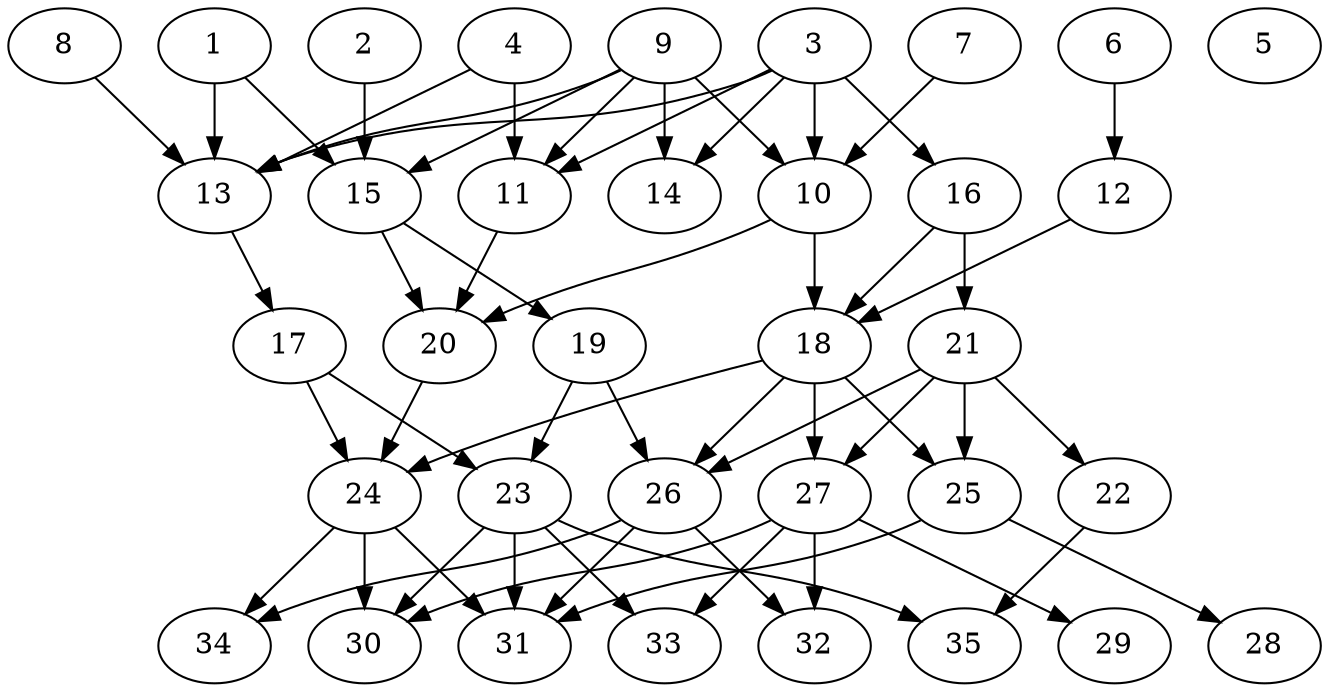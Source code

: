 // DAG (tier=2-normal, mode=data, n=35, ccr=0.412, fat=0.588, density=0.557, regular=0.526, jump=0.166, mindata=2097152, maxdata=16777216)
// DAG automatically generated by daggen at Sun Aug 24 16:33:34 2025
// /home/ermia/Project/Environments/daggen/bin/daggen --dot --ccr 0.412 --fat 0.588 --regular 0.526 --density 0.557 --jump 0.166 --mindata 2097152 --maxdata 16777216 -n 35 
digraph G {
  1 [size="6104940413101224", alpha="0.13", expect_size="3052470206550612"]
  1 -> 13 [size ="110109950738432"]
  1 -> 15 [size ="110109950738432"]
  2 [size="39002889757045504", alpha="0.14", expect_size="19501444878522752"]
  2 -> 15 [size ="48721874124800"]
  3 [size="871496168647161806848", alpha="0.01", expect_size="435748084323580903424"]
  3 -> 10 [size ="729906069635072"]
  3 -> 11 [size ="729906069635072"]
  3 -> 13 [size ="729906069635072"]
  3 -> 14 [size ="729906069635072"]
  3 -> 16 [size ="729906069635072"]
  4 [size="50376311368053064", alpha="0.06", expect_size="25188155684026532"]
  4 -> 11 [size ="1463846489292800"]
  4 -> 13 [size ="1463846489292800"]
  5 [size="541062847747091392", alpha="0.05", expect_size="270531423873545696"]
  6 [size="36375522069519200", alpha="0.07", expect_size="18187761034759600"]
  6 -> 12 [size ="2057973585149952"]
  7 [size="2258270560382584", alpha="0.12", expect_size="1129135280191292"]
  7 -> 10 [size ="231387202322432"]
  8 [size="339324903747037184", alpha="0.07", expect_size="169662451873518592"]
  8 -> 13 [size ="261471980224512"]
  9 [size="441035694335222592", alpha="0.05", expect_size="220517847167611296"]
  9 -> 10 [size ="227613813506048"]
  9 -> 11 [size ="227613813506048"]
  9 -> 13 [size ="227613813506048"]
  9 -> 14 [size ="227613813506048"]
  9 -> 15 [size ="227613813506048"]
  10 [size="4097262857646030336", alpha="0.07", expect_size="2048631428823015168"]
  10 -> 18 [size ="1615170904260608"]
  10 -> 20 [size ="1615170904260608"]
  11 [size="3752199913996288000000", alpha="0.14", expect_size="1876099956998144000000"]
  11 -> 20 [size ="1931733893120000"]
  12 [size="2883661443629056000000", alpha="0.07", expect_size="1441830721814528000000"]
  12 -> 18 [size ="1620762951680000"]
  13 [size="567255590171989508096", alpha="0.07", expect_size="283627795085994754048"]
  13 -> 17 [size ="548204391170048"]
  14 [size="1301820178676910848", alpha="0.16", expect_size="650910089338455424"]
  15 [size="27199276554436608", alpha="0.13", expect_size="13599638277218304"]
  15 -> 19 [size ="550240683819008"]
  15 -> 20 [size ="550240683819008"]
  16 [size="7187273805165050", alpha="0.07", expect_size="3593636902582525"]
  16 -> 18 [size ="112985322291200"]
  16 -> 21 [size ="112985322291200"]
  17 [size="1428760634894294450176", alpha="0.09", expect_size="714380317447147225088"]
  17 -> 23 [size ="1014837027012608"]
  17 -> 24 [size ="1014837027012608"]
  18 [size="3001094572596974592", alpha="0.15", expect_size="1500547286298487296"]
  18 -> 24 [size ="1703650795716608"]
  18 -> 25 [size ="1703650795716608"]
  18 -> 26 [size ="1703650795716608"]
  18 -> 27 [size ="1703650795716608"]
  19 [size="1545244307969145600", alpha="0.14", expect_size="772622153984572800"]
  19 -> 23 [size ="1779552799948800"]
  19 -> 26 [size ="1779552799948800"]
  20 [size="22117807295980620", alpha="0.18", expect_size="11058903647990310"]
  20 -> 24 [size ="669698018508800"]
  21 [size="3255184105323215454208", alpha="0.09", expect_size="1627592052661607727104"]
  21 -> 22 [size ="1757142667231232"]
  21 -> 25 [size ="1757142667231232"]
  21 -> 26 [size ="1757142667231232"]
  21 -> 27 [size ="1757142667231232"]
  22 [size="17285582422016000000", alpha="0.09", expect_size="8642791211008000000"]
  22 -> 35 [size ="53482618880000"]
  23 [size="2219236586341036720128", alpha="0.17", expect_size="1109618293170518360064"]
  23 -> 30 [size ="1361107381911552"]
  23 -> 31 [size ="1361107381911552"]
  23 -> 33 [size ="1361107381911552"]
  23 -> 35 [size ="1361107381911552"]
  24 [size="20216691958574260", alpha="0.07", expect_size="10108345979287130"]
  24 -> 30 [size ="1235087941173248"]
  24 -> 31 [size ="1235087941173248"]
  24 -> 34 [size ="1235087941173248"]
  25 [size="9805642525506690", alpha="0.01", expect_size="4902821262753345"]
  25 -> 28 [size ="191345624875008"]
  25 -> 31 [size ="191345624875008"]
  26 [size="257018775076754948096", alpha="0.03", expect_size="128509387538377474048"]
  26 -> 31 [size ="323394939650048"]
  26 -> 32 [size ="323394939650048"]
  26 -> 34 [size ="323394939650048"]
  27 [size="1475369753493025536", alpha="0.04", expect_size="737684876746512768"]
  27 -> 29 [size ="1350655822266368"]
  27 -> 30 [size ="1350655822266368"]
  27 -> 32 [size ="1350655822266368"]
  27 -> 33 [size ="1350655822266368"]
  28 [size="2009320501051557675008", alpha="0.12", expect_size="1004660250525778837504"]
  29 [size="1209608112974775808", alpha="0.12", expect_size="604804056487387904"]
  30 [size="512688436327380680704", alpha="0.03", expect_size="256344218163690340352"]
  31 [size="906282960806700", alpha="0.15", expect_size="453141480403350"]
  32 [size="7247456563903896", alpha="0.10", expect_size="3623728281951948"]
  33 [size="4381574443940446208000", alpha="0.05", expect_size="2190787221970223104000"]
  34 [size="499616591964511666176", alpha="0.03", expect_size="249808295982255833088"]
  35 [size="25263505211550236", alpha="0.07", expect_size="12631752605775118"]
}